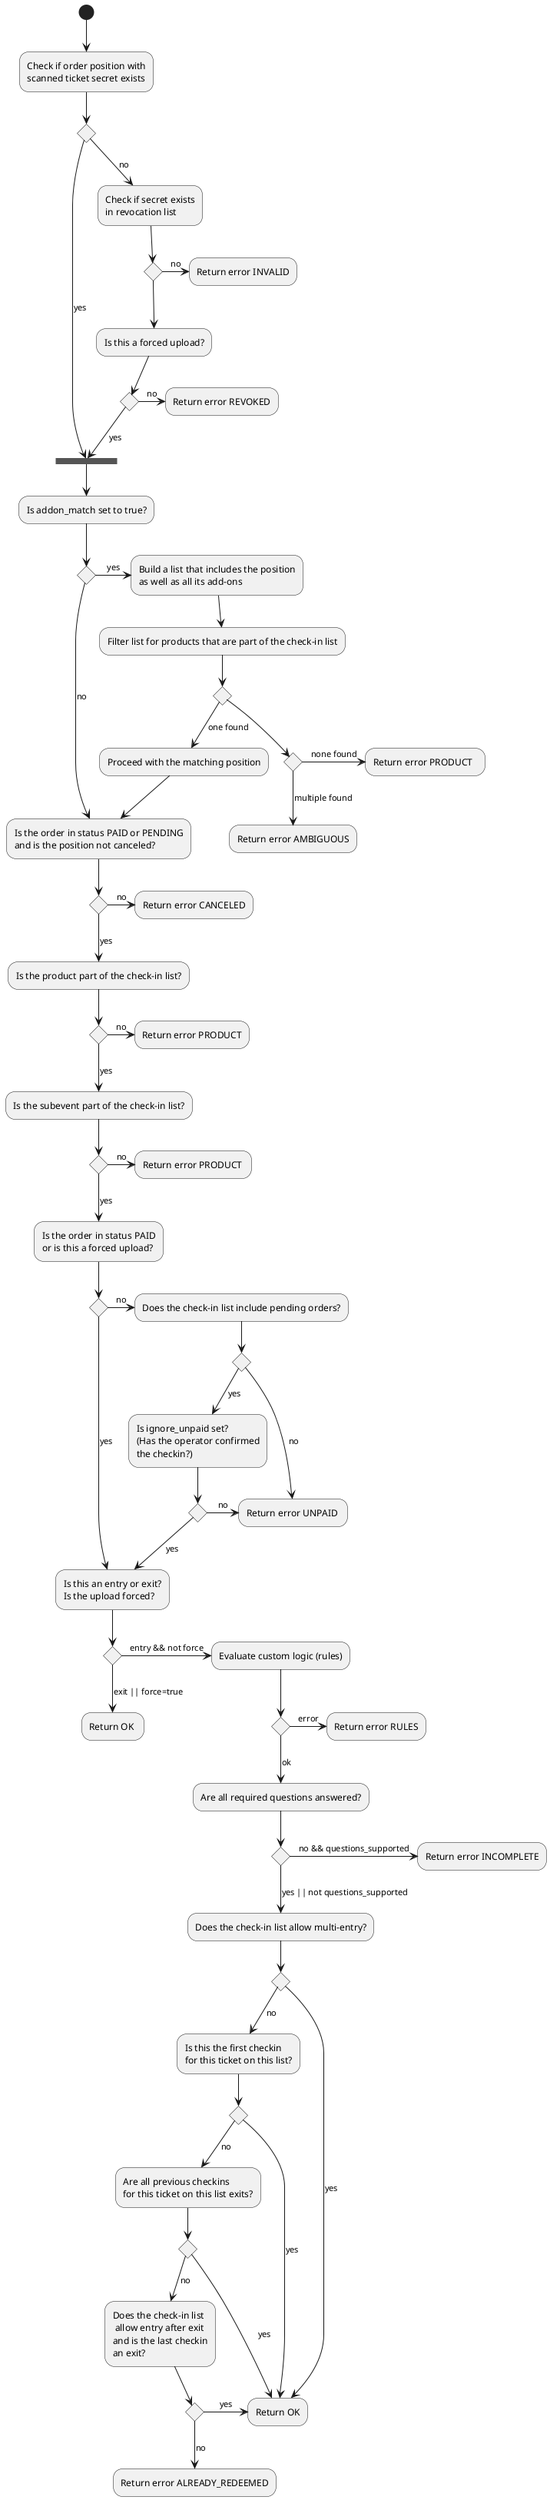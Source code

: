 @startuml

(*) --> "Check if order position with\nscanned ticket secret exists"
--> if "" then
    -down->[yes] ===CHECK===
else
    -->[no] "Check if secret exists\nin revocation list"
    --> if "" then
        --> "Is this a forced upload?"
        --> if "" then
            -->[yes] ===CHECK===
        else
            -right->[no] "Return error REVOKED"
        endif
    else
        -right->[no] "Return error INVALID"
    endif

endif


===CHECK=== -down-> "Is addon_match set to true?"
--> if "" then
    -down->[no] "Is the order in status PAID or PENDING\nand is the position not canceled?"
else
    -right->[yes] "Build a list that includes the position\nas well as all its add-ons"
    -down-> "Filter list for products that are part of the check-in list"
    --> if "" then
        -down->[one found] Proceed with the matching position
        --> "Is the order in status PAID or PENDING\nand is the position not canceled?"
    else
        --> if "" then
            -right->[none found] "Return error PRODUCT  "
        else
            -down->[multiple found] Return error AMBIGUOUS
        endif
    endif
endif

"Is the order in status PAID or PENDING\nand is the position not canceled?" --> if "" then
    -right->[no] "Return error CANCELED"
else
    -down->[yes] "Is the product part of the check-in list?"
    --> if "" then
        -right->[no] "Return error PRODUCT"
    else
        -down->[yes] "Is the subevent part of the check-in list?"
        --> if "" then
            -right->[no] "Return error PRODUCT "
        else
            -down->[yes] "Is the order in status PAID\nor is this a forced upload?"
            --> if "" then
                -right->[no] "Does the check-in list include pending orders?"
                --> if "" then
                    -right->[no] "Return error UNPAID "
                else
                    -down->[yes] "Is ignore_unpaid set?\n(Has the operator confirmed\nthe checkin?)"
                    --> if "" then
                        -right->[no] "Return error UNPAID "
                    else
                        -down->[yes] "Is this an entry or exit?\nIs the upload forced?"
                    endif
                endif
            else
                -down->[yes] "Is this an entry or exit?\nIs the upload forced?"
            endif
        endif
    endif
endif

"Is this an entry or exit?\nIs the upload forced?" --> if "" then
    -right->[entry && not force] Evaluate custom logic (rules)
    --> if "" then
        -right->[error] "Return error RULES"
    else
        -down->[ok] "Are all required questions answered?"
        --> if "" then
            -right->[no && questions_supported] "Return error INCOMPLETE"
        else
            -down->[yes || not questions_supported] "Does the check-in list allow multi-entry?"
        endif
    endif
else
    -->[exit || force=true] "Return OK "
endif

"Does the check-in list allow multi-entry?" --> if "" then
    -right->[yes] "Return OK"
else
    -down->[no] "Is this the first checkin\nfor this ticket on this list?"
    --> if "" then
        -right->[yes] "Return OK"
    else
        -down->[no] "Are all previous checkins\nfor this ticket on this list exits?"
        --> if "" then
            -right->[yes] "Return OK"
        else
            -down->[no] "Does the check-in list\n allow entry after exit\nand is the last checkin\nan exit?"
            --> if "" then
                -right->[yes] "Return OK"
            else
                -down->[no] "Return error ALREADY_REDEEMED"
            endif
        endif
    endif
endif


@enduml
